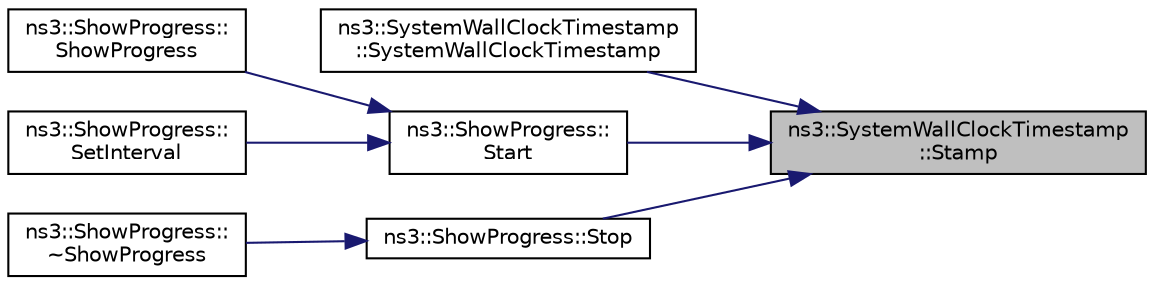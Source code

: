 digraph "ns3::SystemWallClockTimestamp::Stamp"
{
 // LATEX_PDF_SIZE
  edge [fontname="Helvetica",fontsize="10",labelfontname="Helvetica",labelfontsize="10"];
  node [fontname="Helvetica",fontsize="10",shape=record];
  rankdir="RL";
  Node1 [label="ns3::SystemWallClockTimestamp\l::Stamp",height=0.2,width=0.4,color="black", fillcolor="grey75", style="filled", fontcolor="black",tooltip="Record the current wall-clock time and delta since the last stamp()."];
  Node1 -> Node2 [dir="back",color="midnightblue",fontsize="10",style="solid",fontname="Helvetica"];
  Node2 [label="ns3::SystemWallClockTimestamp\l::SystemWallClockTimestamp",height=0.2,width=0.4,color="black", fillcolor="white", style="filled",URL="$classns3_1_1_system_wall_clock_timestamp.html#a041aaa3867733c80be74d6721a28c343",tooltip="Constructor."];
  Node1 -> Node3 [dir="back",color="midnightblue",fontsize="10",style="solid",fontname="Helvetica"];
  Node3 [label="ns3::ShowProgress::\lStart",height=0.2,width=0.4,color="black", fillcolor="white", style="filled",URL="$classns3_1_1_show_progress.html#a104acfc8813aa47ed86d633739982ee1",tooltip="Start the elapsed wallclock timestamp and print the start time."];
  Node3 -> Node4 [dir="back",color="midnightblue",fontsize="10",style="solid",fontname="Helvetica"];
  Node4 [label="ns3::ShowProgress::\lShowProgress",height=0.2,width=0.4,color="black", fillcolor="white", style="filled",URL="$classns3_1_1_show_progress.html#a4519023c0e05223634c852e97543ca2f",tooltip="Constructor."];
  Node3 -> Node5 [dir="back",color="midnightblue",fontsize="10",style="solid",fontname="Helvetica"];
  Node5 [label="ns3::ShowProgress::\lSetInterval",height=0.2,width=0.4,color="black", fillcolor="white", style="filled",URL="$classns3_1_1_show_progress.html#ad654c9631d39ccc4f914ef32f98c626b",tooltip="Set the target update interval, in wallclock time."];
  Node1 -> Node6 [dir="back",color="midnightblue",fontsize="10",style="solid",fontname="Helvetica"];
  Node6 [label="ns3::ShowProgress::Stop",height=0.2,width=0.4,color="black", fillcolor="white", style="filled",URL="$classns3_1_1_show_progress.html#a170decc672bd88b54db29b24b421e03b",tooltip="Stop the elapsed wallclock timestamp and print the total elapsed time."];
  Node6 -> Node7 [dir="back",color="midnightblue",fontsize="10",style="solid",fontname="Helvetica"];
  Node7 [label="ns3::ShowProgress::\l~ShowProgress",height=0.2,width=0.4,color="black", fillcolor="white", style="filled",URL="$classns3_1_1_show_progress.html#acac7e00e92be26f7aba31f9ff7a95b83",tooltip="Destructor."];
}

